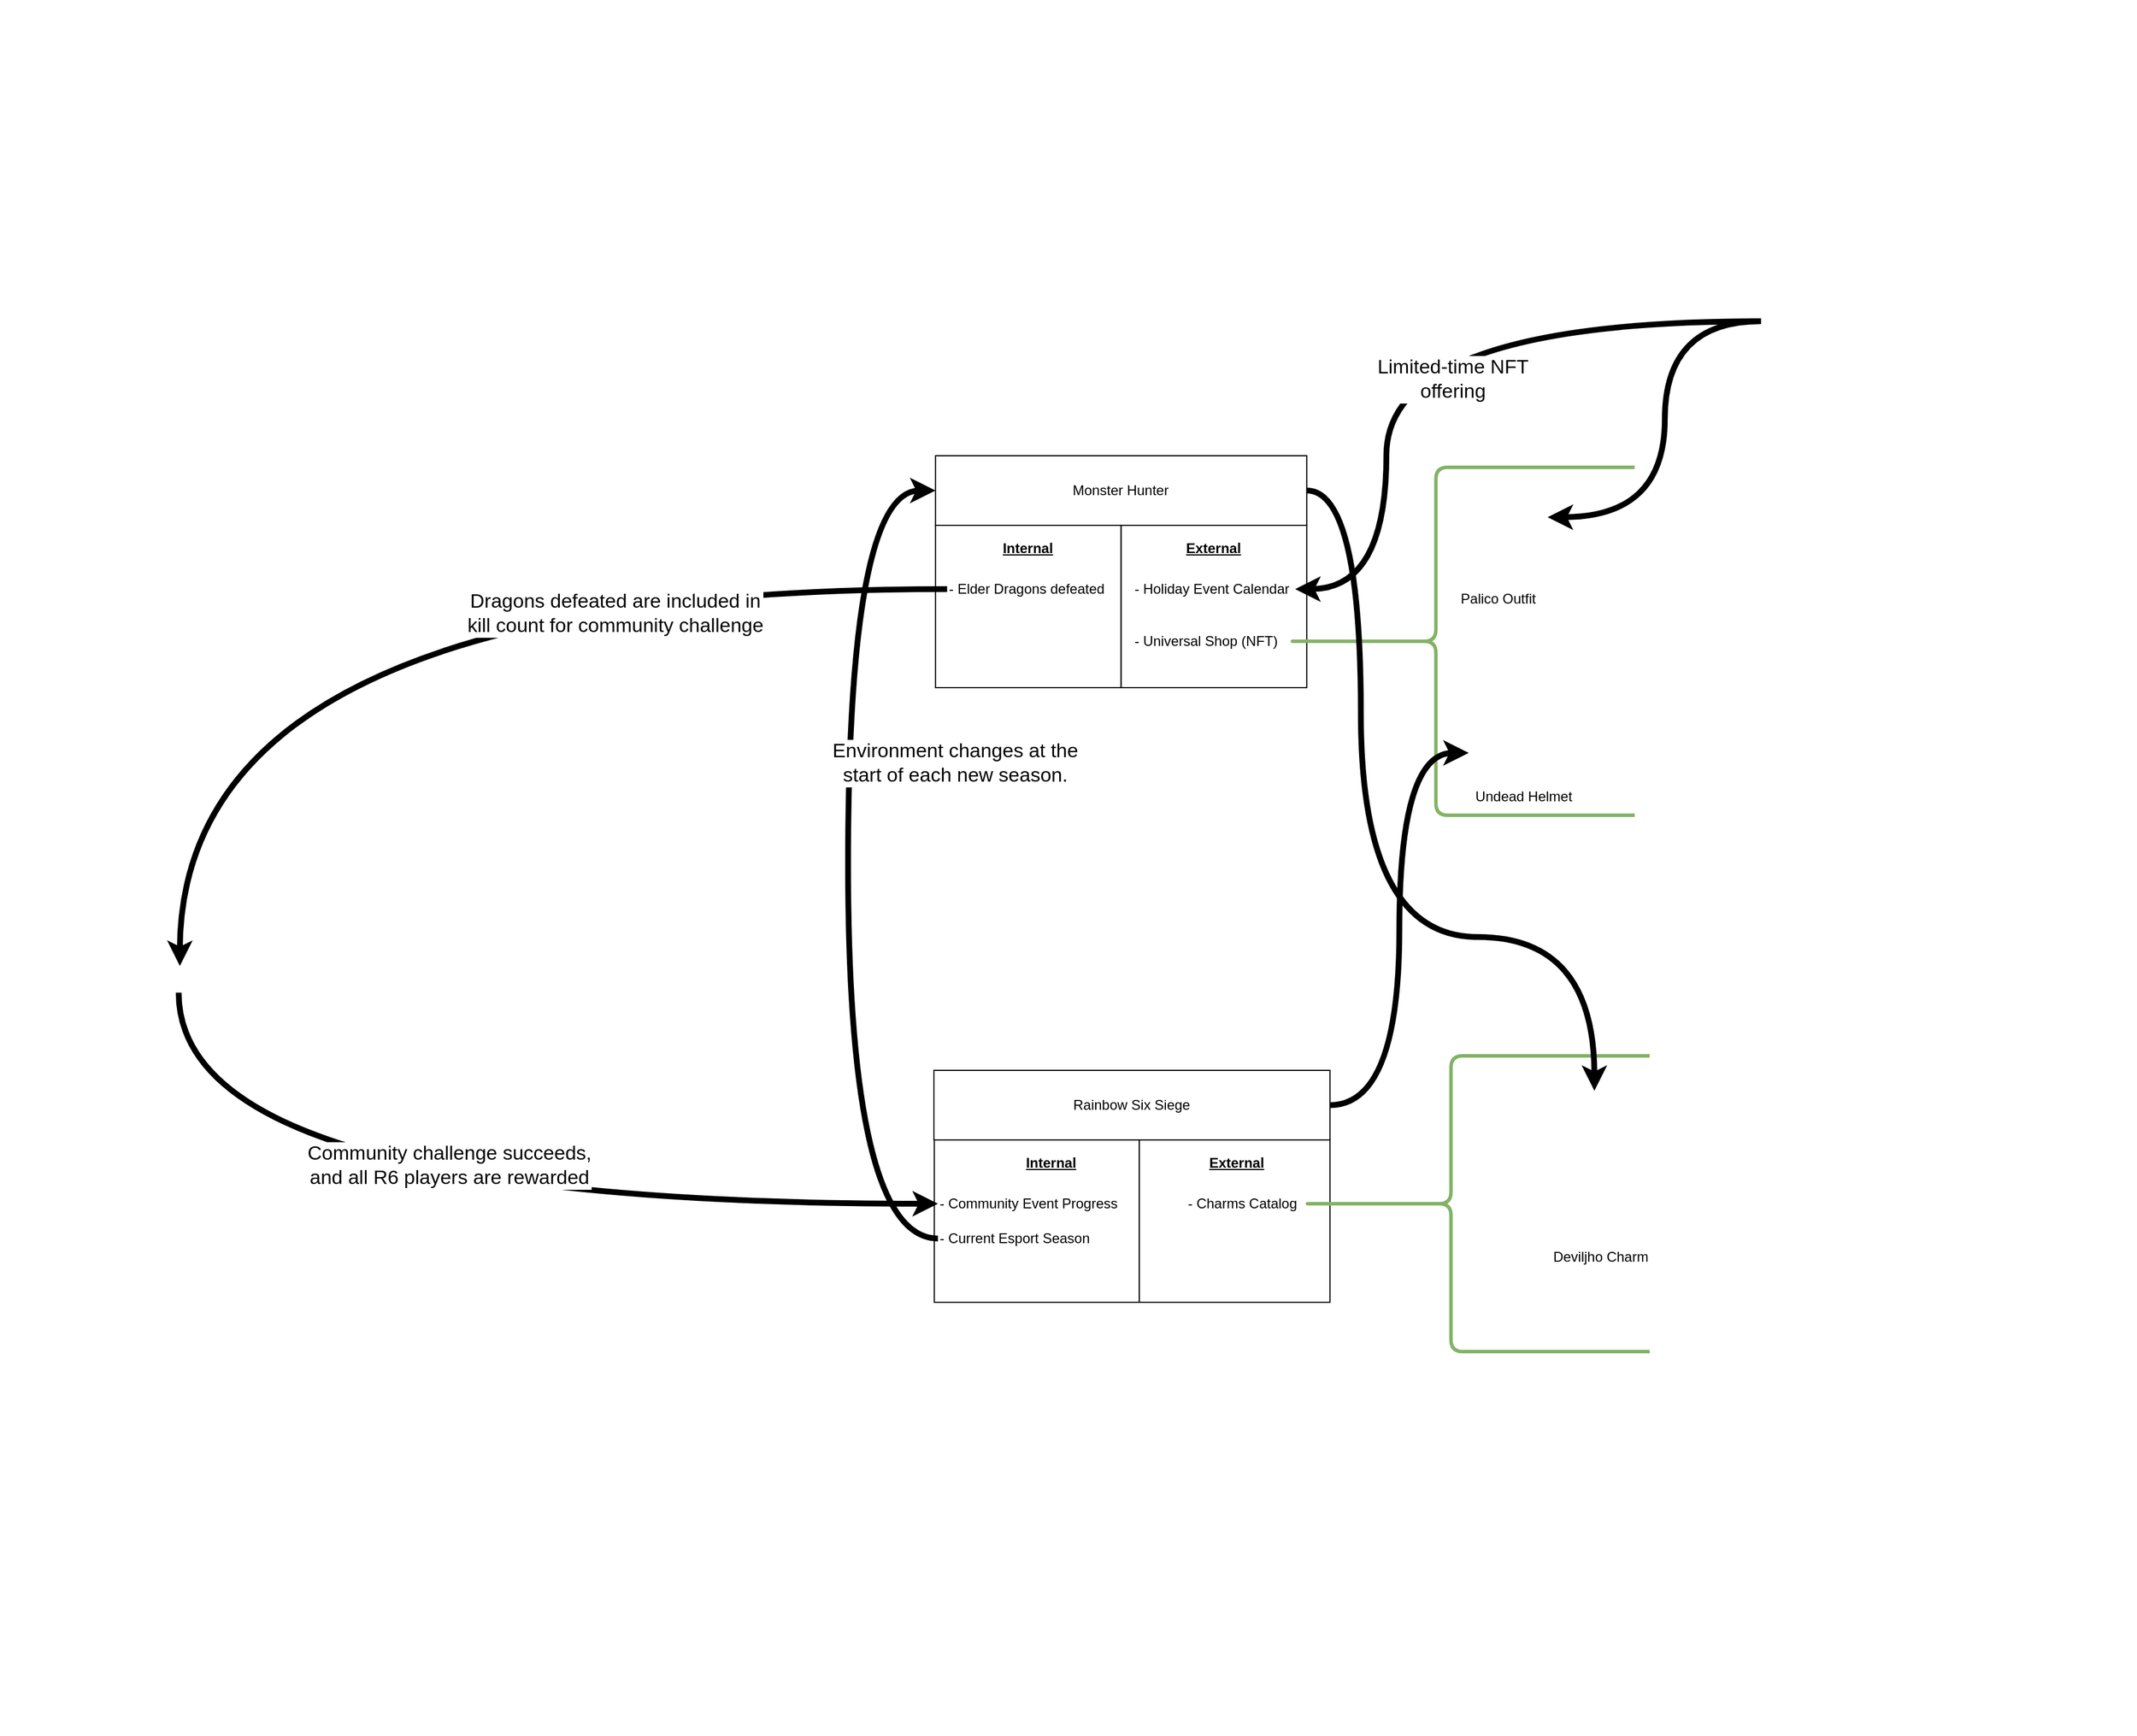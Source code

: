 <mxfile version="15.5.9" type="github" pages="2">
  <diagram id="42Ei3U5lBQQJYCCdeaAZ" name="Concrete Example">
    <mxGraphModel dx="2060" dy="702" grid="0" gridSize="10" guides="1" tooltips="1" connect="1" arrows="1" fold="1" page="0" pageScale="1" pageWidth="850" pageHeight="1100" math="0" shadow="0">
      <root>
        <mxCell id="0" />
        <mxCell id="1" parent="0" />
        <mxCell id="eoG6C2mPOc9z2Y3OGJGd-28" value="" style="shape=image;verticalLabelPosition=bottom;labelBackgroundColor=#ffffff;verticalAlign=top;aspect=fixed;imageAspect=0;image=https://www.ginx.tv/uploads/Banner_images/Fortnite_Chapter_2_Season_2_Skins/Rainbow_Six_Siege_Year_5_pass_around_the_world_premium_track.png;" parent="1" vertex="1">
          <mxGeometry x="-602" y="641" width="694.85" height="306" as="geometry" />
        </mxCell>
        <mxCell id="eoG6C2mPOc9z2Y3OGJGd-26" value="" style="shape=image;verticalLabelPosition=bottom;labelBackgroundColor=#ffffff;verticalAlign=top;aspect=fixed;imageAspect=0;image=https://fiverr-res.cloudinary.com/images/t_main1,q_auto,f_auto,q_auto,f_auto/gigs/157371603/original/f3666c2b3f8b3cfeba2bae4cbb95df37c1511df2/help-any-r6-siege-smurf-throw-to-a-lower-rank-on-pc.jpeg;" parent="1" vertex="1">
          <mxGeometry x="205.42" y="730" width="342.52" height="193" as="geometry" />
        </mxCell>
        <mxCell id="eoG6C2mPOc9z2Y3OGJGd-18" value="" style="rounded=0;whiteSpace=wrap;html=1;verticalAlign=top;spacingTop=18;spacingLeft=0;align=left;" parent="1" vertex="1">
          <mxGeometry x="380" y="990" width="164.36" height="140" as="geometry" />
        </mxCell>
        <mxCell id="QmTwxcSAXKt4TzASz7lI-1" value="Monster Hunter" style="rounded=0;whiteSpace=wrap;html=1;" parent="1" vertex="1">
          <mxGeometry x="204.36" y="400" width="320" height="60" as="geometry" />
        </mxCell>
        <mxCell id="eoG6C2mPOc9z2Y3OGJGd-1" value="" style="rounded=0;whiteSpace=wrap;html=1;verticalAlign=top;spacingTop=18;spacingLeft=0;align=left;" parent="1" vertex="1">
          <mxGeometry x="204.36" y="460" width="160" height="140" as="geometry" />
        </mxCell>
        <mxCell id="eoG6C2mPOc9z2Y3OGJGd-3" value="&lt;b&gt;&lt;u&gt;Internal&lt;/u&gt;&lt;/b&gt;" style="text;html=1;strokeColor=none;fillColor=none;align=center;verticalAlign=middle;whiteSpace=wrap;rounded=0;" parent="1" vertex="1">
          <mxGeometry x="264.36" y="470" width="40" height="20" as="geometry" />
        </mxCell>
        <mxCell id="eoG6C2mPOc9z2Y3OGJGd-5" value="" style="shape=image;verticalLabelPosition=bottom;labelBackgroundColor=#ffffff;verticalAlign=top;aspect=fixed;imageAspect=0;image=https://pbs.twimg.com/media/EcQMW22XYAYqeDo.jpg;" parent="1" vertex="1">
          <mxGeometry x="555" y="7" width="230" height="230" as="geometry" />
        </mxCell>
        <mxCell id="eoG6C2mPOc9z2Y3OGJGd-6" value="" style="shape=image;verticalLabelPosition=bottom;labelBackgroundColor=#ffffff;verticalAlign=top;aspect=fixed;imageAspect=0;image=https://www.monsterhunter.com/wp-content/uploads/2021/02/SP_MHWI.jpg;" parent="1" vertex="1">
          <mxGeometry x="203.3" y="100" width="322.12" height="280" as="geometry" />
        </mxCell>
        <mxCell id="eoG6C2mPOc9z2Y3OGJGd-40" style="edgeStyle=orthogonalEdgeStyle;curved=1;rounded=0;orthogonalLoop=1;jettySize=auto;html=1;strokeWidth=5;" parent="1" source="eoG6C2mPOc9z2Y3OGJGd-7" edge="1">
          <mxGeometry relative="1" as="geometry">
            <mxPoint x="-447" y="840" as="targetPoint" />
          </mxGeometry>
        </mxCell>
        <mxCell id="eoG6C2mPOc9z2Y3OGJGd-56" value="&lt;font style=&quot;font-size: 17px&quot;&gt;Dragons defeated are included in &lt;br&gt;kill count for community challenge&lt;/font&gt;" style="edgeLabel;html=1;align=center;verticalAlign=middle;resizable=0;points=[];" parent="eoG6C2mPOc9z2Y3OGJGd-40" vertex="1" connectable="0">
          <mxGeometry x="-0.419" y="21" relative="1" as="geometry">
            <mxPoint as="offset" />
          </mxGeometry>
        </mxCell>
        <mxCell id="eoG6C2mPOc9z2Y3OGJGd-7" value="- Elder Dragons defeated" style="text;html=1;strokeColor=none;fillColor=none;align=left;verticalAlign=middle;whiteSpace=wrap;rounded=0;" parent="1" vertex="1">
          <mxGeometry x="214.36" y="505" width="140" height="20" as="geometry" />
        </mxCell>
        <mxCell id="eoG6C2mPOc9z2Y3OGJGd-9" value="" style="rounded=0;whiteSpace=wrap;html=1;verticalAlign=top;spacingTop=18;spacingLeft=0;align=left;" parent="1" vertex="1">
          <mxGeometry x="364.36" y="460" width="160" height="140" as="geometry" />
        </mxCell>
        <mxCell id="eoG6C2mPOc9z2Y3OGJGd-10" value="&lt;b&gt;&lt;u&gt;External&lt;/u&gt;&lt;/b&gt;" style="text;html=1;strokeColor=none;fillColor=none;align=center;verticalAlign=middle;whiteSpace=wrap;rounded=0;" parent="1" vertex="1">
          <mxGeometry x="424.36" y="470" width="40" height="20" as="geometry" />
        </mxCell>
        <mxCell id="eoG6C2mPOc9z2Y3OGJGd-11" value="- Holiday Event Calendar" style="text;html=1;strokeColor=none;fillColor=none;align=left;verticalAlign=middle;whiteSpace=wrap;rounded=0;" parent="1" vertex="1">
          <mxGeometry x="374.36" y="505" width="140" height="20" as="geometry" />
        </mxCell>
        <mxCell id="eoG6C2mPOc9z2Y3OGJGd-12" value="- Universal Shop (NFT)" style="text;html=1;strokeColor=none;fillColor=none;align=left;verticalAlign=middle;whiteSpace=wrap;rounded=0;" parent="1" vertex="1">
          <mxGeometry x="374.36" y="550" width="140" height="20" as="geometry" />
        </mxCell>
        <mxCell id="eoG6C2mPOc9z2Y3OGJGd-13" value="Rainbow Six Siege" style="rounded=0;whiteSpace=wrap;html=1;" parent="1" vertex="1">
          <mxGeometry x="203" y="930" width="341.36" height="60" as="geometry" />
        </mxCell>
        <mxCell id="eoG6C2mPOc9z2Y3OGJGd-14" value="" style="rounded=0;whiteSpace=wrap;html=1;verticalAlign=top;spacingTop=18;spacingLeft=0;align=left;" parent="1" vertex="1">
          <mxGeometry x="203.3" y="990" width="176.7" height="140" as="geometry" />
        </mxCell>
        <mxCell id="eoG6C2mPOc9z2Y3OGJGd-15" value="&lt;b&gt;&lt;u&gt;Internal&lt;/u&gt;&lt;/b&gt;" style="text;html=1;strokeColor=none;fillColor=none;align=center;verticalAlign=middle;whiteSpace=wrap;rounded=0;" parent="1" vertex="1">
          <mxGeometry x="284.36" y="1000" width="40" height="20" as="geometry" />
        </mxCell>
        <mxCell id="eoG6C2mPOc9z2Y3OGJGd-16" value="- Community Event Progress" style="text;html=1;strokeColor=none;fillColor=none;align=left;verticalAlign=middle;whiteSpace=wrap;rounded=0;" parent="1" vertex="1">
          <mxGeometry x="206.48" y="1035" width="158.94" height="20" as="geometry" />
        </mxCell>
        <mxCell id="eoG6C2mPOc9z2Y3OGJGd-17" value="- Charms Catalog" style="text;html=1;strokeColor=none;fillColor=none;align=left;verticalAlign=middle;whiteSpace=wrap;rounded=0;" parent="1" vertex="1">
          <mxGeometry x="420" y="1035" width="100" height="20" as="geometry" />
        </mxCell>
        <mxCell id="eoG6C2mPOc9z2Y3OGJGd-19" value="&lt;b&gt;&lt;u&gt;External&lt;/u&gt;&lt;/b&gt;" style="text;html=1;strokeColor=none;fillColor=none;align=center;verticalAlign=middle;whiteSpace=wrap;rounded=0;" parent="1" vertex="1">
          <mxGeometry x="444.36" y="1000" width="40" height="20" as="geometry" />
        </mxCell>
        <mxCell id="eoG6C2mPOc9z2Y3OGJGd-23" value="- Current Esport Season" style="text;html=1;strokeColor=none;fillColor=none;align=left;verticalAlign=middle;whiteSpace=wrap;rounded=0;" parent="1" vertex="1">
          <mxGeometry x="206.48" y="1065" width="140" height="20" as="geometry" />
        </mxCell>
        <mxCell id="eoG6C2mPOc9z2Y3OGJGd-25" value="" style="shape=image;verticalLabelPosition=bottom;labelBackgroundColor=#ffffff;verticalAlign=top;aspect=fixed;imageAspect=0;image=https://i.redd.it/p29rpshm9a351.png;" parent="1" vertex="1">
          <mxGeometry x="599" y="1203" width="520" height="293" as="geometry" />
        </mxCell>
        <mxCell id="eoG6C2mPOc9z2Y3OGJGd-30" value="" style="shape=curlyBracket;whiteSpace=wrap;html=1;rounded=1;align=left;verticalAlign=top;strokeWidth=3;size=0.429;fillColor=#d5e8d4;strokeColor=#82b366;" parent="1" vertex="1">
          <mxGeometry x="507" y="410" width="300" height="300" as="geometry" />
        </mxCell>
        <mxCell id="eoG6C2mPOc9z2Y3OGJGd-31" value="Undead Helmet" style="shape=image;verticalLabelPosition=bottom;labelBackgroundColor=#ffffff;verticalAlign=top;aspect=fixed;imageAspect=0;image=https://dcesfovs97zj5.cloudfront.net/img/HDG/OP0032_Lesion/thumbs/HDG_OP0032_Lesion_RISEN_R6Loot.jpg;" parent="1" vertex="1">
          <mxGeometry x="664" y="585" width="95" height="95" as="geometry" />
        </mxCell>
        <mxCell id="eoG6C2mPOc9z2Y3OGJGd-32" style="edgeStyle=orthogonalEdgeStyle;curved=1;rounded=0;orthogonalLoop=1;jettySize=auto;html=1;strokeWidth=5;entryX=0;entryY=0.75;entryDx=0;entryDy=0;" parent="1" source="eoG6C2mPOc9z2Y3OGJGd-13" target="eoG6C2mPOc9z2Y3OGJGd-31" edge="1">
          <mxGeometry relative="1" as="geometry" />
        </mxCell>
        <mxCell id="eoG6C2mPOc9z2Y3OGJGd-33" value="Palico Outfit" style="shape=image;verticalLabelPosition=bottom;labelBackgroundColor=#ffffff;verticalAlign=top;aspect=fixed;imageAspect=0;image=https://227263-694567-raikfcquaxqncofqfm.stackpathdns.com/wp-content/uploads/2020/12/Among-Us-Red-Crewmate.png;" parent="1" vertex="1">
          <mxGeometry x="655" y="423" width="69" height="86.25" as="geometry" />
        </mxCell>
        <mxCell id="eoG6C2mPOc9z2Y3OGJGd-35" style="edgeStyle=orthogonalEdgeStyle;curved=1;rounded=0;orthogonalLoop=1;jettySize=auto;html=1;strokeWidth=5;" parent="1" source="eoG6C2mPOc9z2Y3OGJGd-34" edge="1">
          <mxGeometry relative="1" as="geometry">
            <mxPoint x="732" y="453" as="targetPoint" />
            <Array as="points">
              <mxPoint x="833" y="284" />
              <mxPoint x="833" y="453" />
            </Array>
          </mxGeometry>
        </mxCell>
        <mxCell id="eoG6C2mPOc9z2Y3OGJGd-54" style="edgeStyle=orthogonalEdgeStyle;curved=1;rounded=0;orthogonalLoop=1;jettySize=auto;html=1;entryX=1;entryY=0.5;entryDx=0;entryDy=0;strokeWidth=5;" parent="1" source="eoG6C2mPOc9z2Y3OGJGd-34" target="eoG6C2mPOc9z2Y3OGJGd-11" edge="1">
          <mxGeometry relative="1" as="geometry">
            <Array as="points">
              <mxPoint x="593" y="284" />
              <mxPoint x="593" y="515" />
            </Array>
          </mxGeometry>
        </mxCell>
        <mxCell id="eoG6C2mPOc9z2Y3OGJGd-55" value="Limited-time NFT &lt;br style=&quot;font-size: 17px&quot;&gt;offering" style="edgeLabel;html=1;align=center;verticalAlign=middle;resizable=0;points=[];fontSize=17;" parent="eoG6C2mPOc9z2Y3OGJGd-54" vertex="1" connectable="0">
          <mxGeometry x="-0.188" y="45" relative="1" as="geometry">
            <mxPoint x="-9" y="5" as="offset" />
          </mxGeometry>
        </mxCell>
        <mxCell id="eoG6C2mPOc9z2Y3OGJGd-34" value="" style="shape=image;verticalLabelPosition=bottom;labelBackgroundColor=#ffffff;verticalAlign=top;aspect=fixed;imageAspect=0;image=https://www.nintendo.com//content/dam/noa/en_US/games/switch/a/among-us-switch/among-us-switch-hero.jpg;" parent="1" vertex="1">
          <mxGeometry x="916" y="193" width="323" height="182" as="geometry" />
        </mxCell>
        <mxCell id="eoG6C2mPOc9z2Y3OGJGd-38" value="" style="shape=curlyBracket;whiteSpace=wrap;html=1;rounded=1;align=left;verticalAlign=top;strokeWidth=3;size=0.429;fillColor=#d5e8d4;strokeColor=#82b366;" parent="1" vertex="1">
          <mxGeometry x="520" y="917.5" width="300" height="255" as="geometry" />
        </mxCell>
        <mxCell id="eoG6C2mPOc9z2Y3OGJGd-36" value="Deviljho Charm" style="shape=image;verticalLabelPosition=bottom;labelBackgroundColor=#ffffff;verticalAlign=top;aspect=fixed;imageAspect=0;image=https://m.media-amazon.com/images/I/61pyzQ1yK-L._AC_SL1000_.jpg;" parent="1" vertex="1">
          <mxGeometry x="679" y="947" width="197.67" height="130" as="geometry" />
        </mxCell>
        <mxCell id="eoG6C2mPOc9z2Y3OGJGd-42" style="edgeStyle=orthogonalEdgeStyle;curved=1;rounded=0;orthogonalLoop=1;jettySize=auto;html=1;strokeWidth=5;entryX=0;entryY=0.5;entryDx=0;entryDy=0;" parent="1" target="eoG6C2mPOc9z2Y3OGJGd-16" edge="1">
          <mxGeometry relative="1" as="geometry">
            <mxPoint x="194.48" y="1053" as="targetPoint" />
            <mxPoint x="-448" y="863" as="sourcePoint" />
            <Array as="points">
              <mxPoint x="-448" y="1045" />
            </Array>
          </mxGeometry>
        </mxCell>
        <mxCell id="eoG6C2mPOc9z2Y3OGJGd-57" value="&lt;font style=&quot;font-size: 17px&quot;&gt;Community challenge succeeds, &lt;br&gt;and all R6 players are rewarded&lt;/font&gt;" style="edgeLabel;html=1;align=center;verticalAlign=middle;resizable=0;points=[];" parent="eoG6C2mPOc9z2Y3OGJGd-42" vertex="1" connectable="0">
          <mxGeometry x="-0.008" y="33" relative="1" as="geometry">
            <mxPoint as="offset" />
          </mxGeometry>
        </mxCell>
        <mxCell id="eoG6C2mPOc9z2Y3OGJGd-48" value="" style="shape=image;verticalLabelPosition=bottom;labelBackgroundColor=#ffffff;verticalAlign=top;aspect=fixed;imageAspect=0;image=https://www.windowscentral.com/sites/wpcentral.com/files/styles/large/public/field/image/2019/07/monster-hunter-world-iceborne-july-201911.jpg?itok=b5KF6wGK;" parent="1" vertex="1">
          <mxGeometry x="-349.001" y="71.999" width="520" height="293" as="geometry" />
        </mxCell>
        <mxCell id="eoG6C2mPOc9z2Y3OGJGd-50" value="" style="shape=image;verticalLabelPosition=bottom;labelBackgroundColor=#ffffff;verticalAlign=top;aspect=fixed;imageAspect=0;image=https://steamuserimages-a.akamaihd.net/ugc/777354267361289655/0A0BFCA03DE470DC4184B5139A0FD4F916946625/?imw=5000&amp;imh=5000&amp;ima=fit&amp;impolicy=Letterbox&amp;imcolor=%23000000&amp;letterbox=false;" parent="1" vertex="1">
          <mxGeometry x="-100" y="1150.6" width="625.42" height="352.4" as="geometry" />
        </mxCell>
        <mxCell id="eoG6C2mPOc9z2Y3OGJGd-39" style="edgeStyle=orthogonalEdgeStyle;curved=1;rounded=0;orthogonalLoop=1;jettySize=auto;html=1;strokeWidth=5;entryX=0.472;entryY=0.005;entryDx=0;entryDy=0;entryPerimeter=0;" parent="1" source="QmTwxcSAXKt4TzASz7lI-1" target="eoG6C2mPOc9z2Y3OGJGd-36" edge="1">
          <mxGeometry relative="1" as="geometry">
            <Array as="points">
              <mxPoint x="571" y="430" />
              <mxPoint x="571" y="815" />
              <mxPoint x="773" y="815" />
            </Array>
          </mxGeometry>
        </mxCell>
        <mxCell id="_Ou25v0zM6MvZYfAcRsS-2" style="edgeStyle=orthogonalEdgeStyle;curved=1;rounded=0;orthogonalLoop=1;jettySize=auto;html=1;strokeWidth=5;entryX=0;entryY=0.5;entryDx=0;entryDy=0;exitX=0;exitY=0.5;exitDx=0;exitDy=0;" parent="1" source="eoG6C2mPOc9z2Y3OGJGd-23" target="QmTwxcSAXKt4TzASz7lI-1" edge="1">
          <mxGeometry relative="1" as="geometry">
            <mxPoint x="216.48" y="1055" as="targetPoint" />
            <mxPoint x="-438" y="873" as="sourcePoint" />
            <Array as="points">
              <mxPoint x="129" y="1075" />
              <mxPoint x="129" y="430" />
            </Array>
          </mxGeometry>
        </mxCell>
        <mxCell id="_Ou25v0zM6MvZYfAcRsS-3" value="&lt;span style=&quot;font-size: 17px&quot;&gt;Environment changes at the &lt;br&gt;start of each new season.&lt;/span&gt;" style="edgeLabel;html=1;align=center;verticalAlign=middle;resizable=0;points=[];" parent="_Ou25v0zM6MvZYfAcRsS-2" vertex="1" connectable="0">
          <mxGeometry x="-0.008" y="33" relative="1" as="geometry">
            <mxPoint x="125" y="-92" as="offset" />
          </mxGeometry>
        </mxCell>
      </root>
    </mxGraphModel>
  </diagram>
  <diagram id="DrIZWTWk3-Yn7Wko1fp0" name="Architecture">
    <mxGraphModel dx="720" dy="1501" grid="1" gridSize="10" guides="1" tooltips="1" connect="1" arrows="1" fold="1" page="1" pageScale="1" pageWidth="850" pageHeight="1100" math="0" shadow="0">
      <root>
        <mxCell id="dS6MFNq4ixRaRnfDtZMK-0" />
        <mxCell id="dS6MFNq4ixRaRnfDtZMK-1" parent="dS6MFNq4ixRaRnfDtZMK-0" />
        <mxCell id="wxh02VK5BDefppaO8yrs-1" value="Substrate&lt;br&gt;Node" style="shape=cylinder3;whiteSpace=wrap;html=1;boundedLbl=1;backgroundOutline=1;size=15;verticalAlign=bottom;" vertex="1" parent="dS6MFNq4ixRaRnfDtZMK-1">
          <mxGeometry x="91.5" y="890" width="190" height="300" as="geometry" />
        </mxCell>
        <mxCell id="wxh02VK5BDefppaO8yrs-0" value="Metasave Pallet" style="rounded=1;whiteSpace=wrap;html=1;verticalAlign=top;align=left;arcSize=10;spacingLeft=5;" vertex="1" parent="dS6MFNq4ixRaRnfDtZMK-1">
          <mxGeometry x="128.5" y="940" width="188.5" height="190" as="geometry" />
        </mxCell>
        <mxCell id="8tkicAeDnLen2Yguz4ql-176" style="edgeStyle=orthogonalEdgeStyle;rounded=0;orthogonalLoop=1;jettySize=auto;html=1;entryX=0.75;entryY=0;entryDx=0;entryDy=0;exitX=0.316;exitY=0.064;exitDx=0;exitDy=0;exitPerimeter=0;" edge="1" parent="dS6MFNq4ixRaRnfDtZMK-1" source="wxh02VK5BDefppaO8yrs-4" target="8tkicAeDnLen2Yguz4ql-87">
          <mxGeometry relative="1" as="geometry">
            <Array as="points">
              <mxPoint x="495" y="930" />
              <mxPoint x="251" y="930" />
            </Array>
          </mxGeometry>
        </mxCell>
        <mxCell id="8tkicAeDnLen2Yguz4ql-177" value="&lt;b&gt;(2) &lt;/b&gt;Register World1 as ID=1.&lt;br&gt;AccountA becomes initial authority." style="edgeLabel;html=1;align=center;verticalAlign=middle;resizable=0;points=[];" vertex="1" connectable="0" parent="8tkicAeDnLen2Yguz4ql-176">
          <mxGeometry x="-0.555" y="1" relative="1" as="geometry">
            <mxPoint x="-68" y="-21" as="offset" />
          </mxGeometry>
        </mxCell>
        <mxCell id="wxh02VK5BDefppaO8yrs-2" value="World1" style="rounded=1;whiteSpace=wrap;html=1;verticalAlign=middle;fillColor=#d5e8d4;strokeColor=#82b366;" vertex="1" parent="dS6MFNq4ixRaRnfDtZMK-1">
          <mxGeometry x="548" y="880" width="80" height="30" as="geometry" />
        </mxCell>
        <mxCell id="wxh02VK5BDefppaO8yrs-3" value="World2" style="rounded=1;whiteSpace=wrap;html=1;verticalAlign=middle;fillColor=#d5e8d4;strokeColor=#82b366;" vertex="1" parent="dS6MFNq4ixRaRnfDtZMK-1">
          <mxGeometry x="466.5" y="1150" width="80" height="30" as="geometry" />
        </mxCell>
        <mxCell id="8tkicAeDnLen2Yguz4ql-173" style="edgeStyle=orthogonalEdgeStyle;rounded=0;orthogonalLoop=1;jettySize=auto;html=1;entryX=0;entryY=0.5;entryDx=0;entryDy=0;" edge="1" parent="dS6MFNq4ixRaRnfDtZMK-1" source="wxh02VK5BDefppaO8yrs-4" target="wxh02VK5BDefppaO8yrs-2">
          <mxGeometry relative="1" as="geometry" />
        </mxCell>
        <mxCell id="8tkicAeDnLen2Yguz4ql-174" value="&lt;b&gt;(1)&lt;/b&gt; Develop world" style="edgeLabel;html=1;align=center;verticalAlign=middle;resizable=0;points=[];" vertex="1" connectable="0" parent="8tkicAeDnLen2Yguz4ql-173">
          <mxGeometry x="-0.032" y="2" relative="1" as="geometry">
            <mxPoint x="48" y="4" as="offset" />
          </mxGeometry>
        </mxCell>
        <mxCell id="8tkicAeDnLen2Yguz4ql-179" style="edgeStyle=orthogonalEdgeStyle;rounded=0;orthogonalLoop=1;jettySize=auto;html=1;entryX=1;entryY=0.5;entryDx=0;entryDy=0;" edge="1" parent="dS6MFNq4ixRaRnfDtZMK-1" source="wxh02VK5BDefppaO8yrs-4" target="8tkicAeDnLen2Yguz4ql-87">
          <mxGeometry relative="1" as="geometry" />
        </mxCell>
        <mxCell id="8tkicAeDnLen2Yguz4ql-180" value="&lt;b&gt;(3)&lt;/b&gt;&amp;nbsp;AccountA registers &lt;br&gt;AccountB as authority." style="edgeLabel;html=1;align=center;verticalAlign=middle;resizable=0;points=[];" vertex="1" connectable="0" parent="8tkicAeDnLen2Yguz4ql-179">
          <mxGeometry x="-0.334" y="-2" relative="1" as="geometry">
            <mxPoint x="-13" y="-18" as="offset" />
          </mxGeometry>
        </mxCell>
        <mxCell id="wxh02VK5BDefppaO8yrs-4" value="AccountA" style="rounded=0;whiteSpace=wrap;html=1;verticalAlign=middle;fillColor=#e1d5e7;strokeColor=#9673a6;" vertex="1" parent="dS6MFNq4ixRaRnfDtZMK-1">
          <mxGeometry x="466.5" y="989" width="90" height="40" as="geometry" />
        </mxCell>
        <mxCell id="8tkicAeDnLen2Yguz4ql-181" style="edgeStyle=orthogonalEdgeStyle;rounded=0;orthogonalLoop=1;jettySize=auto;html=1;entryX=1;entryY=0.25;entryDx=0;entryDy=0;" edge="1" parent="dS6MFNq4ixRaRnfDtZMK-1" source="wxh02VK5BDefppaO8yrs-5" target="8tkicAeDnLen2Yguz4ql-88">
          <mxGeometry relative="1" as="geometry" />
        </mxCell>
        <mxCell id="8tkicAeDnLen2Yguz4ql-183" value="&lt;b style=&quot;background-color: rgb(248 , 249 , 250) ; font-family: &amp;#34;helvetica&amp;#34;&quot;&gt;(4)&lt;/b&gt;&lt;span style=&quot;font-family: &amp;#34;helvetica&amp;#34;&quot;&gt;&amp;nbsp;Set World1 calendar year&lt;/span&gt;" style="edgeLabel;html=1;align=center;verticalAlign=middle;resizable=0;points=[];" vertex="1" connectable="0" parent="8tkicAeDnLen2Yguz4ql-181">
          <mxGeometry x="0.081" y="-2" relative="1" as="geometry">
            <mxPoint x="25" y="-13" as="offset" />
          </mxGeometry>
        </mxCell>
        <mxCell id="wxh02VK5BDefppaO8yrs-5" value="AccountB" style="rounded=0;whiteSpace=wrap;html=1;verticalAlign=middle;fillColor=#e1d5e7;strokeColor=#9673a6;" vertex="1" parent="dS6MFNq4ixRaRnfDtZMK-1">
          <mxGeometry x="466.5" y="1044" width="90" height="40" as="geometry" />
        </mxCell>
        <mxCell id="8tkicAeDnLen2Yguz4ql-185" style="edgeStyle=orthogonalEdgeStyle;rounded=0;orthogonalLoop=1;jettySize=auto;html=1;entryX=1;entryY=0.5;entryDx=0;entryDy=0;exitX=1.002;exitY=0.445;exitDx=0;exitDy=0;exitPerimeter=0;" edge="1" parent="dS6MFNq4ixRaRnfDtZMK-1" source="wxh02VK5BDefppaO8yrs-6" target="wxh02VK5BDefppaO8yrs-3">
          <mxGeometry relative="1" as="geometry" />
        </mxCell>
        <mxCell id="8tkicAeDnLen2Yguz4ql-186" value="&lt;b&gt;(5)&lt;/b&gt;&amp;nbsp;Develop world" style="edgeLabel;html=1;align=center;verticalAlign=middle;resizable=0;points=[];" vertex="1" connectable="0" parent="8tkicAeDnLen2Yguz4ql-185">
          <mxGeometry x="-0.57" relative="1" as="geometry">
            <mxPoint x="48" y="-34" as="offset" />
          </mxGeometry>
        </mxCell>
        <mxCell id="8tkicAeDnLen2Yguz4ql-187" style="edgeStyle=orthogonalEdgeStyle;rounded=0;orthogonalLoop=1;jettySize=auto;html=1;exitX=0;exitY=0.5;exitDx=0;exitDy=0;entryX=0;entryY=0.5;entryDx=0;entryDy=0;" edge="1" parent="dS6MFNq4ixRaRnfDtZMK-1" source="wxh02VK5BDefppaO8yrs-6" target="8tkicAeDnLen2Yguz4ql-87">
          <mxGeometry relative="1" as="geometry">
            <Array as="points">
              <mxPoint x="50" y="1230" />
              <mxPoint x="50" y="1009" />
            </Array>
          </mxGeometry>
        </mxCell>
        <mxCell id="8tkicAeDnLen2Yguz4ql-188" value="&lt;b&gt;(6)&lt;/b&gt;&amp;nbsp;Register World2 as ID=2.&lt;br&gt;AccountC becomes initial authority." style="edgeLabel;html=1;align=center;verticalAlign=middle;resizable=0;points=[];" vertex="1" connectable="0" parent="8tkicAeDnLen2Yguz4ql-187">
          <mxGeometry x="-0.751" y="1" relative="1" as="geometry">
            <mxPoint x="1" y="-21" as="offset" />
          </mxGeometry>
        </mxCell>
        <mxCell id="wxh02VK5BDefppaO8yrs-6" value="AccountC" style="rounded=0;whiteSpace=wrap;html=1;verticalAlign=middle;fillColor=#e1d5e7;strokeColor=#9673a6;" vertex="1" parent="dS6MFNq4ixRaRnfDtZMK-1">
          <mxGeometry x="461.5" y="1210" width="90" height="40" as="geometry" />
        </mxCell>
        <mxCell id="wxh02VK5BDefppaO8yrs-12" style="edgeStyle=orthogonalEdgeStyle;rounded=0;orthogonalLoop=1;jettySize=auto;html=1;entryX=0;entryY=0.5;entryDx=0;entryDy=0;exitX=0.25;exitY=1;exitDx=0;exitDy=0;" edge="1" parent="dS6MFNq4ixRaRnfDtZMK-1" source="wxh02VK5BDefppaO8yrs-8" target="wxh02VK5BDefppaO8yrs-9">
          <mxGeometry relative="1" as="geometry">
            <Array as="points">
              <mxPoint x="38.5" y="-179" />
            </Array>
          </mxGeometry>
        </mxCell>
        <mxCell id="8tkicAeDnLen2Yguz4ql-7" style="edgeStyle=orthogonalEdgeStyle;rounded=0;orthogonalLoop=1;jettySize=auto;html=1;exitX=0.25;exitY=1;exitDx=0;exitDy=0;entryX=0;entryY=0.5;entryDx=0;entryDy=0;" edge="1" parent="dS6MFNq4ixRaRnfDtZMK-1" source="wxh02VK5BDefppaO8yrs-8" target="8tkicAeDnLen2Yguz4ql-5">
          <mxGeometry relative="1" as="geometry" />
        </mxCell>
        <mxCell id="8tkicAeDnLen2Yguz4ql-48" style="edgeStyle=orthogonalEdgeStyle;rounded=0;orthogonalLoop=1;jettySize=auto;html=1;exitX=0.25;exitY=1;exitDx=0;exitDy=0;entryX=0;entryY=0.5;entryDx=0;entryDy=0;" edge="1" parent="dS6MFNq4ixRaRnfDtZMK-1" source="wxh02VK5BDefppaO8yrs-8" target="8tkicAeDnLen2Yguz4ql-29">
          <mxGeometry relative="1" as="geometry" />
        </mxCell>
        <mxCell id="wxh02VK5BDefppaO8yrs-8" value="World Data Map" style="rounded=1;whiteSpace=wrap;html=1;align=center;verticalAlign=middle;" vertex="1" parent="dS6MFNq4ixRaRnfDtZMK-1">
          <mxGeometry x="8.5" y="-269" width="120" height="60" as="geometry" />
        </mxCell>
        <mxCell id="wxh02VK5BDefppaO8yrs-9" value="Game ID" style="rounded=1;whiteSpace=wrap;html=1;align=center;verticalAlign=middle;" vertex="1" parent="dS6MFNq4ixRaRnfDtZMK-1">
          <mxGeometry x="62.5" y="-199" width="90" height="40" as="geometry" />
        </mxCell>
        <mxCell id="wxh02VK5BDefppaO8yrs-13" style="edgeStyle=orthogonalEdgeStyle;rounded=0;orthogonalLoop=1;jettySize=auto;html=1;entryX=0;entryY=0.5;entryDx=0;entryDy=0;" edge="1" parent="dS6MFNq4ixRaRnfDtZMK-1" source="wxh02VK5BDefppaO8yrs-10" target="wxh02VK5BDefppaO8yrs-11">
          <mxGeometry relative="1" as="geometry" />
        </mxCell>
        <mxCell id="wxh02VK5BDefppaO8yrs-10" value="Route" style="rounded=1;whiteSpace=wrap;html=1;align=center;verticalAlign=middle;" vertex="1" parent="dS6MFNq4ixRaRnfDtZMK-1">
          <mxGeometry x="152.5" y="-199" width="100" height="40" as="geometry" />
        </mxCell>
        <mxCell id="wxh02VK5BDefppaO8yrs-11" value="&amp;nbsp;Data Record" style="rounded=1;whiteSpace=wrap;html=1;align=left;verticalAlign=top;fontStyle=1;fillColor=#f5f5f5;fontColor=#333333;strokeColor=#666666;" vertex="1" parent="dS6MFNq4ixRaRnfDtZMK-1">
          <mxGeometry x="287.5" y="-239" width="425" height="120" as="geometry" />
        </mxCell>
        <mxCell id="wxh02VK5BDefppaO8yrs-18" value="0" style="rounded=0;whiteSpace=wrap;html=1;align=center;verticalAlign=middle;" vertex="1" parent="dS6MFNq4ixRaRnfDtZMK-1">
          <mxGeometry x="298.5" y="-166" width="80" height="17" as="geometry" />
        </mxCell>
        <mxCell id="wxh02VK5BDefppaO8yrs-21" value="1" style="rounded=0;whiteSpace=wrap;html=1;align=center;verticalAlign=middle;" vertex="1" parent="dS6MFNq4ixRaRnfDtZMK-1">
          <mxGeometry x="378.5" y="-166" width="80" height="17" as="geometry" />
        </mxCell>
        <mxCell id="wxh02VK5BDefppaO8yrs-24" value="2" style="rounded=0;whiteSpace=wrap;html=1;align=center;verticalAlign=middle;" vertex="1" parent="dS6MFNq4ixRaRnfDtZMK-1">
          <mxGeometry x="458.5" y="-166" width="80" height="17" as="geometry" />
        </mxCell>
        <mxCell id="wxh02VK5BDefppaO8yrs-31" value="3" style="rounded=0;whiteSpace=wrap;html=1;align=center;verticalAlign=middle;" vertex="1" parent="dS6MFNq4ixRaRnfDtZMK-1">
          <mxGeometry x="538.5" y="-166" width="80" height="17" as="geometry" />
        </mxCell>
        <mxCell id="wxh02VK5BDefppaO8yrs-34" value="4" style="rounded=0;whiteSpace=wrap;html=1;align=center;verticalAlign=middle;" vertex="1" parent="dS6MFNq4ixRaRnfDtZMK-1">
          <mxGeometry x="618.5" y="-166" width="80" height="17" as="geometry" />
        </mxCell>
        <mxCell id="8tkicAeDnLen2Yguz4ql-1" value="" style="strokeWidth=2;html=1;shape=mxgraph.flowchart.annotation_2;align=left;labelPosition=right;pointerEvents=1;rotation=-90;" vertex="1" parent="dS6MFNq4ixRaRnfDtZMK-1">
          <mxGeometry x="566" y="-190" width="25" height="90" as="geometry" />
        </mxCell>
        <mxCell id="8tkicAeDnLen2Yguz4ql-3" value="Index of &lt;b&gt;DataEntry&lt;/b&gt;" style="text;html=1;strokeColor=none;fillColor=none;align=center;verticalAlign=middle;whiteSpace=wrap;rounded=0;" vertex="1" parent="dS6MFNq4ixRaRnfDtZMK-1">
          <mxGeometry x="520.5" y="-141" width="135" height="30" as="geometry" />
        </mxCell>
        <mxCell id="8tkicAeDnLen2Yguz4ql-5" value="Game ID" style="rounded=1;whiteSpace=wrap;html=1;align=center;verticalAlign=middle;" vertex="1" parent="dS6MFNq4ixRaRnfDtZMK-1">
          <mxGeometry x="64" y="-76" width="90" height="40" as="geometry" />
        </mxCell>
        <mxCell id="8tkicAeDnLen2Yguz4ql-28" style="edgeStyle=orthogonalEdgeStyle;rounded=0;orthogonalLoop=1;jettySize=auto;html=1;exitX=1;exitY=0.5;exitDx=0;exitDy=0;entryX=0;entryY=0.5;entryDx=0;entryDy=0;" edge="1" parent="dS6MFNq4ixRaRnfDtZMK-1" source="8tkicAeDnLen2Yguz4ql-6" target="8tkicAeDnLen2Yguz4ql-8">
          <mxGeometry relative="1" as="geometry" />
        </mxCell>
        <mxCell id="8tkicAeDnLen2Yguz4ql-6" value="Route" style="rounded=1;whiteSpace=wrap;html=1;align=center;verticalAlign=middle;" vertex="1" parent="dS6MFNq4ixRaRnfDtZMK-1">
          <mxGeometry x="154" y="-76" width="100" height="40" as="geometry" />
        </mxCell>
        <mxCell id="8tkicAeDnLen2Yguz4ql-8" value="" style="rounded=1;whiteSpace=wrap;html=1;align=left;verticalAlign=top;fontStyle=1;fillColor=#f5f5f5;fontColor=#333333;strokeColor=#666666;" vertex="1" parent="dS6MFNq4ixRaRnfDtZMK-1">
          <mxGeometry x="287.5" y="-100" width="425" height="88" as="geometry" />
        </mxCell>
        <mxCell id="8tkicAeDnLen2Yguz4ql-29" value="Game ID" style="rounded=1;whiteSpace=wrap;html=1;align=center;verticalAlign=middle;" vertex="1" parent="dS6MFNq4ixRaRnfDtZMK-1">
          <mxGeometry x="64" y="24" width="90" height="40" as="geometry" />
        </mxCell>
        <mxCell id="8tkicAeDnLen2Yguz4ql-30" style="edgeStyle=orthogonalEdgeStyle;rounded=0;orthogonalLoop=1;jettySize=auto;html=1;exitX=1;exitY=0.5;exitDx=0;exitDy=0;entryX=0;entryY=0.5;entryDx=0;entryDy=0;" edge="1" parent="dS6MFNq4ixRaRnfDtZMK-1" source="8tkicAeDnLen2Yguz4ql-31" target="8tkicAeDnLen2Yguz4ql-32">
          <mxGeometry relative="1" as="geometry" />
        </mxCell>
        <mxCell id="8tkicAeDnLen2Yguz4ql-31" value="Route" style="rounded=1;whiteSpace=wrap;html=1;align=center;verticalAlign=middle;" vertex="1" parent="dS6MFNq4ixRaRnfDtZMK-1">
          <mxGeometry x="154" y="24" width="100" height="40" as="geometry" />
        </mxCell>
        <mxCell id="8tkicAeDnLen2Yguz4ql-32" value="" style="rounded=1;whiteSpace=wrap;html=1;align=left;verticalAlign=top;fontStyle=1;fillColor=#f5f5f5;fontColor=#333333;strokeColor=#666666;" vertex="1" parent="dS6MFNq4ixRaRnfDtZMK-1">
          <mxGeometry x="287.5" width="425" height="88" as="geometry" />
        </mxCell>
        <mxCell id="8tkicAeDnLen2Yguz4ql-49" value="&lt;b&gt;DataEntry &lt;/b&gt;(Tuple)" style="rounded=1;whiteSpace=wrap;html=1;align=left;verticalAlign=top;arcSize=9;spacingLeft=6;" vertex="1" parent="dS6MFNq4ixRaRnfDtZMK-1">
          <mxGeometry x="501" y="-380" width="211.5" height="80" as="geometry" />
        </mxCell>
        <mxCell id="8tkicAeDnLen2Yguz4ql-50" value="DataEntry" style="rounded=0;whiteSpace=wrap;html=1;align=center;verticalAlign=middle;" vertex="1" parent="dS6MFNq4ixRaRnfDtZMK-1">
          <mxGeometry x="298.5" y="-200" width="80" height="34" as="geometry" />
        </mxCell>
        <mxCell id="8tkicAeDnLen2Yguz4ql-52" value="DataEntry" style="rounded=0;whiteSpace=wrap;html=1;align=center;verticalAlign=middle;" vertex="1" parent="dS6MFNq4ixRaRnfDtZMK-1">
          <mxGeometry x="378.5" y="-200" width="80" height="34" as="geometry" />
        </mxCell>
        <mxCell id="8tkicAeDnLen2Yguz4ql-53" value="DataEntry" style="rounded=0;whiteSpace=wrap;html=1;align=center;verticalAlign=middle;" vertex="1" parent="dS6MFNq4ixRaRnfDtZMK-1">
          <mxGeometry x="458.5" y="-200" width="80" height="34" as="geometry" />
        </mxCell>
        <mxCell id="8tkicAeDnLen2Yguz4ql-54" value="DataEntry" style="rounded=0;whiteSpace=wrap;html=1;align=center;verticalAlign=middle;" vertex="1" parent="dS6MFNq4ixRaRnfDtZMK-1">
          <mxGeometry x="538.5" y="-200" width="80" height="34" as="geometry" />
        </mxCell>
        <mxCell id="8tkicAeDnLen2Yguz4ql-55" value="DataEntry" style="rounded=0;whiteSpace=wrap;html=1;align=center;verticalAlign=middle;" vertex="1" parent="dS6MFNq4ixRaRnfDtZMK-1">
          <mxGeometry x="618.5" y="-200" width="80" height="34" as="geometry" />
        </mxCell>
        <mxCell id="8tkicAeDnLen2Yguz4ql-56" value="Key&lt;br&gt;&lt;div style=&quot;&quot;&gt;&lt;span&gt;(ByteVector)&lt;/span&gt;&lt;/div&gt;" style="rounded=0;whiteSpace=wrap;html=1;align=center;verticalAlign=top;" vertex="1" parent="dS6MFNq4ixRaRnfDtZMK-1">
          <mxGeometry x="512.5" y="-355" width="90" height="40" as="geometry" />
        </mxCell>
        <mxCell id="8tkicAeDnLen2Yguz4ql-57" value="Value&lt;br&gt;&lt;div&gt;&lt;span&gt;(ByteVector)&lt;/span&gt;&lt;/div&gt;" style="rounded=0;whiteSpace=wrap;html=1;align=center;verticalAlign=top;" vertex="1" parent="dS6MFNq4ixRaRnfDtZMK-1">
          <mxGeometry x="612.5" y="-355" width="90" height="40" as="geometry" />
        </mxCell>
        <mxCell id="8tkicAeDnLen2Yguz4ql-58" value="0" style="rounded=0;whiteSpace=wrap;html=1;align=center;verticalAlign=middle;" vertex="1" parent="dS6MFNq4ixRaRnfDtZMK-1">
          <mxGeometry x="298.5" y="-46" width="80" height="17" as="geometry" />
        </mxCell>
        <mxCell id="8tkicAeDnLen2Yguz4ql-59" value="1" style="rounded=0;whiteSpace=wrap;html=1;align=center;verticalAlign=middle;" vertex="1" parent="dS6MFNq4ixRaRnfDtZMK-1">
          <mxGeometry x="378.5" y="-46" width="80" height="17" as="geometry" />
        </mxCell>
        <mxCell id="8tkicAeDnLen2Yguz4ql-60" value="2" style="rounded=0;whiteSpace=wrap;html=1;align=center;verticalAlign=middle;" vertex="1" parent="dS6MFNq4ixRaRnfDtZMK-1">
          <mxGeometry x="458.5" y="-46" width="80" height="17" as="geometry" />
        </mxCell>
        <mxCell id="8tkicAeDnLen2Yguz4ql-61" value="3" style="rounded=0;whiteSpace=wrap;html=1;align=center;verticalAlign=middle;" vertex="1" parent="dS6MFNq4ixRaRnfDtZMK-1">
          <mxGeometry x="538.5" y="-46" width="80" height="17" as="geometry" />
        </mxCell>
        <mxCell id="8tkicAeDnLen2Yguz4ql-63" value="DataEntry" style="rounded=0;whiteSpace=wrap;html=1;align=center;verticalAlign=middle;" vertex="1" parent="dS6MFNq4ixRaRnfDtZMK-1">
          <mxGeometry x="298.5" y="-80" width="80" height="34" as="geometry" />
        </mxCell>
        <mxCell id="8tkicAeDnLen2Yguz4ql-64" value="DataEntry" style="rounded=0;whiteSpace=wrap;html=1;align=center;verticalAlign=middle;" vertex="1" parent="dS6MFNq4ixRaRnfDtZMK-1">
          <mxGeometry x="378.5" y="-80" width="80" height="34" as="geometry" />
        </mxCell>
        <mxCell id="8tkicAeDnLen2Yguz4ql-65" value="DataEntry" style="rounded=0;whiteSpace=wrap;html=1;align=center;verticalAlign=middle;" vertex="1" parent="dS6MFNq4ixRaRnfDtZMK-1">
          <mxGeometry x="458.5" y="-80" width="80" height="34" as="geometry" />
        </mxCell>
        <mxCell id="8tkicAeDnLen2Yguz4ql-66" value="DataEntry" style="rounded=0;whiteSpace=wrap;html=1;align=center;verticalAlign=middle;" vertex="1" parent="dS6MFNq4ixRaRnfDtZMK-1">
          <mxGeometry x="538.5" y="-80" width="80" height="34" as="geometry" />
        </mxCell>
        <mxCell id="8tkicAeDnLen2Yguz4ql-67" value="DataEntry" style="rounded=0;whiteSpace=wrap;html=1;align=center;verticalAlign=middle;" vertex="1" parent="dS6MFNq4ixRaRnfDtZMK-1">
          <mxGeometry x="618.5" y="-80" width="80" height="34" as="geometry" />
        </mxCell>
        <mxCell id="8tkicAeDnLen2Yguz4ql-68" value="4" style="rounded=0;whiteSpace=wrap;html=1;align=center;verticalAlign=middle;" vertex="1" parent="dS6MFNq4ixRaRnfDtZMK-1">
          <mxGeometry x="618.5" y="-46" width="80" height="17" as="geometry" />
        </mxCell>
        <mxCell id="8tkicAeDnLen2Yguz4ql-74" value="0" style="rounded=0;whiteSpace=wrap;html=1;align=center;verticalAlign=middle;" vertex="1" parent="dS6MFNq4ixRaRnfDtZMK-1">
          <mxGeometry x="300" y="52.5" width="80" height="17" as="geometry" />
        </mxCell>
        <mxCell id="8tkicAeDnLen2Yguz4ql-75" value="1" style="rounded=0;whiteSpace=wrap;html=1;align=center;verticalAlign=middle;" vertex="1" parent="dS6MFNq4ixRaRnfDtZMK-1">
          <mxGeometry x="380" y="52.5" width="80" height="17" as="geometry" />
        </mxCell>
        <mxCell id="8tkicAeDnLen2Yguz4ql-76" value="2" style="rounded=0;whiteSpace=wrap;html=1;align=center;verticalAlign=middle;" vertex="1" parent="dS6MFNq4ixRaRnfDtZMK-1">
          <mxGeometry x="460" y="52.5" width="80" height="17" as="geometry" />
        </mxCell>
        <mxCell id="8tkicAeDnLen2Yguz4ql-77" value="3" style="rounded=0;whiteSpace=wrap;html=1;align=center;verticalAlign=middle;" vertex="1" parent="dS6MFNq4ixRaRnfDtZMK-1">
          <mxGeometry x="540" y="52.5" width="80" height="17" as="geometry" />
        </mxCell>
        <mxCell id="8tkicAeDnLen2Yguz4ql-78" value="DataEntry" style="rounded=0;whiteSpace=wrap;html=1;align=center;verticalAlign=middle;" vertex="1" parent="dS6MFNq4ixRaRnfDtZMK-1">
          <mxGeometry x="300" y="18.5" width="80" height="34" as="geometry" />
        </mxCell>
        <mxCell id="8tkicAeDnLen2Yguz4ql-79" value="DataEntry" style="rounded=0;whiteSpace=wrap;html=1;align=center;verticalAlign=middle;" vertex="1" parent="dS6MFNq4ixRaRnfDtZMK-1">
          <mxGeometry x="380" y="18.5" width="80" height="34" as="geometry" />
        </mxCell>
        <mxCell id="8tkicAeDnLen2Yguz4ql-80" value="DataEntry" style="rounded=0;whiteSpace=wrap;html=1;align=center;verticalAlign=middle;" vertex="1" parent="dS6MFNq4ixRaRnfDtZMK-1">
          <mxGeometry x="460" y="18.5" width="80" height="34" as="geometry" />
        </mxCell>
        <mxCell id="8tkicAeDnLen2Yguz4ql-81" value="DataEntry" style="rounded=0;whiteSpace=wrap;html=1;align=center;verticalAlign=middle;" vertex="1" parent="dS6MFNq4ixRaRnfDtZMK-1">
          <mxGeometry x="540" y="18.5" width="80" height="34" as="geometry" />
        </mxCell>
        <mxCell id="8tkicAeDnLen2Yguz4ql-82" value="DataEntry" style="rounded=0;whiteSpace=wrap;html=1;align=center;verticalAlign=middle;" vertex="1" parent="dS6MFNq4ixRaRnfDtZMK-1">
          <mxGeometry x="620" y="18.5" width="80" height="34" as="geometry" />
        </mxCell>
        <mxCell id="8tkicAeDnLen2Yguz4ql-83" value="4" style="rounded=0;whiteSpace=wrap;html=1;align=center;verticalAlign=middle;" vertex="1" parent="dS6MFNq4ixRaRnfDtZMK-1">
          <mxGeometry x="620" y="52.5" width="80" height="17" as="geometry" />
        </mxCell>
        <mxCell id="8tkicAeDnLen2Yguz4ql-84" value="Route &lt;span style=&quot;font-weight: normal&quot;&gt;(Enum)&lt;/span&gt;" style="rounded=1;whiteSpace=wrap;html=1;align=left;verticalAlign=top;fontStyle=1" vertex="1" parent="dS6MFNq4ixRaRnfDtZMK-1">
          <mxGeometry x="270" y="-380" width="210" height="80" as="geometry" />
        </mxCell>
        <mxCell id="8tkicAeDnLen2Yguz4ql-85" value="Internal" style="rounded=0;whiteSpace=wrap;html=1;align=center;verticalAlign=middle;" vertex="1" parent="dS6MFNq4ixRaRnfDtZMK-1">
          <mxGeometry x="280" y="-355" width="90" height="40" as="geometry" />
        </mxCell>
        <mxCell id="8tkicAeDnLen2Yguz4ql-86" value="External" style="rounded=0;whiteSpace=wrap;html=1;align=center;verticalAlign=middle;" vertex="1" parent="dS6MFNq4ixRaRnfDtZMK-1">
          <mxGeometry x="380" y="-355" width="90" height="40" as="geometry" />
        </mxCell>
        <mxCell id="8tkicAeDnLen2Yguz4ql-87" value="Authorities Map" style="rounded=1;whiteSpace=wrap;html=1;align=center;verticalAlign=middle;" vertex="1" parent="dS6MFNq4ixRaRnfDtZMK-1">
          <mxGeometry x="161.5" y="979" width="120" height="60" as="geometry" />
        </mxCell>
        <mxCell id="8tkicAeDnLen2Yguz4ql-189" style="edgeStyle=orthogonalEdgeStyle;rounded=0;orthogonalLoop=1;jettySize=auto;html=1;exitX=1;exitY=0.75;exitDx=0;exitDy=0;entryX=0;entryY=0.5;entryDx=0;entryDy=0;" edge="1" parent="dS6MFNq4ixRaRnfDtZMK-1" source="8tkicAeDnLen2Yguz4ql-88" target="wxh02VK5BDefppaO8yrs-3">
          <mxGeometry relative="1" as="geometry">
            <Array as="points">
              <mxPoint x="300" y="1095" />
              <mxPoint x="300" y="1165" />
            </Array>
          </mxGeometry>
        </mxCell>
        <mxCell id="8tkicAeDnLen2Yguz4ql-190" value="&lt;b&gt;(7)&lt;/b&gt;&amp;nbsp;World2 listens &amp;amp; syncs to &lt;br&gt;World1&#39;s calendar year." style="edgeLabel;html=1;align=center;verticalAlign=middle;resizable=0;points=[];" vertex="1" connectable="0" parent="8tkicAeDnLen2Yguz4ql-189">
          <mxGeometry x="0.247" y="-1" relative="1" as="geometry">
            <mxPoint x="10" y="-16" as="offset" />
          </mxGeometry>
        </mxCell>
        <mxCell id="8tkicAeDnLen2Yguz4ql-88" value="World Data Map" style="rounded=1;whiteSpace=wrap;html=1;align=center;verticalAlign=middle;" vertex="1" parent="dS6MFNq4ixRaRnfDtZMK-1">
          <mxGeometry x="161.5" y="1050" width="120" height="60" as="geometry" />
        </mxCell>
        <mxCell id="8tkicAeDnLen2Yguz4ql-89" style="edgeStyle=orthogonalEdgeStyle;rounded=0;orthogonalLoop=1;jettySize=auto;html=1;entryX=0;entryY=0.5;entryDx=0;entryDy=0;exitX=0.25;exitY=1;exitDx=0;exitDy=0;" edge="1" parent="dS6MFNq4ixRaRnfDtZMK-1" source="8tkicAeDnLen2Yguz4ql-92" target="8tkicAeDnLen2Yguz4ql-93">
          <mxGeometry relative="1" as="geometry">
            <Array as="points">
              <mxPoint x="121.5" y="540" />
            </Array>
          </mxGeometry>
        </mxCell>
        <mxCell id="8tkicAeDnLen2Yguz4ql-171" style="edgeStyle=orthogonalEdgeStyle;rounded=0;orthogonalLoop=1;jettySize=auto;html=1;exitX=0.25;exitY=1;exitDx=0;exitDy=0;entryX=0;entryY=0.5;entryDx=0;entryDy=0;" edge="1" parent="dS6MFNq4ixRaRnfDtZMK-1" source="8tkicAeDnLen2Yguz4ql-92" target="8tkicAeDnLen2Yguz4ql-146">
          <mxGeometry relative="1" as="geometry" />
        </mxCell>
        <mxCell id="8tkicAeDnLen2Yguz4ql-172" style="edgeStyle=orthogonalEdgeStyle;rounded=0;orthogonalLoop=1;jettySize=auto;html=1;exitX=0.25;exitY=1;exitDx=0;exitDy=0;entryX=0;entryY=0.5;entryDx=0;entryDy=0;" edge="1" parent="dS6MFNq4ixRaRnfDtZMK-1" source="8tkicAeDnLen2Yguz4ql-92" target="8tkicAeDnLen2Yguz4ql-159">
          <mxGeometry relative="1" as="geometry" />
        </mxCell>
        <mxCell id="8tkicAeDnLen2Yguz4ql-92" value="Authorities Map" style="rounded=1;whiteSpace=wrap;html=1;align=center;verticalAlign=middle;" vertex="1" parent="dS6MFNq4ixRaRnfDtZMK-1">
          <mxGeometry x="91.5" y="450" width="120" height="60" as="geometry" />
        </mxCell>
        <mxCell id="8tkicAeDnLen2Yguz4ql-144" style="edgeStyle=orthogonalEdgeStyle;rounded=0;orthogonalLoop=1;jettySize=auto;html=1;exitX=1;exitY=0.5;exitDx=0;exitDy=0;entryX=0;entryY=0.5;entryDx=0;entryDy=0;" edge="1" parent="dS6MFNq4ixRaRnfDtZMK-1" source="8tkicAeDnLen2Yguz4ql-93">
          <mxGeometry relative="1" as="geometry">
            <mxPoint x="271" y="540" as="targetPoint" />
          </mxGeometry>
        </mxCell>
        <mxCell id="8tkicAeDnLen2Yguz4ql-93" value="AccountID" style="rounded=1;whiteSpace=wrap;html=1;align=center;verticalAlign=middle;" vertex="1" parent="dS6MFNq4ixRaRnfDtZMK-1">
          <mxGeometry x="145.5" y="520" width="90" height="40" as="geometry" />
        </mxCell>
        <mxCell id="8tkicAeDnLen2Yguz4ql-117" value="0" style="rounded=0;whiteSpace=wrap;html=1;align=center;verticalAlign=middle;" vertex="1" parent="dS6MFNq4ixRaRnfDtZMK-1">
          <mxGeometry x="271.5" y="554" width="80" height="17" as="geometry" />
        </mxCell>
        <mxCell id="8tkicAeDnLen2Yguz4ql-118" value="1" style="rounded=0;whiteSpace=wrap;html=1;align=center;verticalAlign=middle;" vertex="1" parent="dS6MFNq4ixRaRnfDtZMK-1">
          <mxGeometry x="351.5" y="554" width="80" height="17" as="geometry" />
        </mxCell>
        <mxCell id="8tkicAeDnLen2Yguz4ql-119" value="2" style="rounded=0;whiteSpace=wrap;html=1;align=center;verticalAlign=middle;" vertex="1" parent="dS6MFNq4ixRaRnfDtZMK-1">
          <mxGeometry x="431.5" y="554" width="80" height="17" as="geometry" />
        </mxCell>
        <mxCell id="8tkicAeDnLen2Yguz4ql-120" value="3" style="rounded=0;whiteSpace=wrap;html=1;align=center;verticalAlign=middle;" vertex="1" parent="dS6MFNq4ixRaRnfDtZMK-1">
          <mxGeometry x="511.5" y="554" width="80" height="17" as="geometry" />
        </mxCell>
        <mxCell id="8tkicAeDnLen2Yguz4ql-121" value="Permission" style="rounded=0;whiteSpace=wrap;html=1;align=center;verticalAlign=middle;" vertex="1" parent="dS6MFNq4ixRaRnfDtZMK-1">
          <mxGeometry x="271.5" y="520" width="80" height="34" as="geometry" />
        </mxCell>
        <mxCell id="8tkicAeDnLen2Yguz4ql-122" value="Permission" style="rounded=0;whiteSpace=wrap;html=1;align=center;verticalAlign=middle;" vertex="1" parent="dS6MFNq4ixRaRnfDtZMK-1">
          <mxGeometry x="351.5" y="520" width="80" height="34" as="geometry" />
        </mxCell>
        <mxCell id="8tkicAeDnLen2Yguz4ql-123" value="Permission" style="rounded=0;whiteSpace=wrap;html=1;align=center;verticalAlign=middle;" vertex="1" parent="dS6MFNq4ixRaRnfDtZMK-1">
          <mxGeometry x="431.5" y="520" width="80" height="34" as="geometry" />
        </mxCell>
        <mxCell id="8tkicAeDnLen2Yguz4ql-124" value="Permission" style="rounded=0;whiteSpace=wrap;html=1;align=center;verticalAlign=middle;" vertex="1" parent="dS6MFNq4ixRaRnfDtZMK-1">
          <mxGeometry x="511.5" y="520" width="80" height="34" as="geometry" />
        </mxCell>
        <mxCell id="8tkicAeDnLen2Yguz4ql-125" value="Permission" style="rounded=0;whiteSpace=wrap;html=1;align=center;verticalAlign=middle;" vertex="1" parent="dS6MFNq4ixRaRnfDtZMK-1">
          <mxGeometry x="591.5" y="520" width="80" height="34" as="geometry" />
        </mxCell>
        <mxCell id="8tkicAeDnLen2Yguz4ql-126" value="4" style="rounded=0;whiteSpace=wrap;html=1;align=center;verticalAlign=middle;" vertex="1" parent="dS6MFNq4ixRaRnfDtZMK-1">
          <mxGeometry x="591.5" y="554" width="80" height="17" as="geometry" />
        </mxCell>
        <mxCell id="8tkicAeDnLen2Yguz4ql-137" value="Permission &lt;span style=&quot;font-weight: normal&quot;&gt;(Tuple)&lt;/span&gt;" style="rounded=1;whiteSpace=wrap;html=1;align=left;verticalAlign=top;fontStyle=1;spacingLeft=7;" vertex="1" parent="dS6MFNq4ixRaRnfDtZMK-1">
          <mxGeometry x="471.5" y="350" width="210" height="80" as="geometry" />
        </mxCell>
        <mxCell id="8tkicAeDnLen2Yguz4ql-138" value="GameID" style="rounded=0;whiteSpace=wrap;html=1;align=center;verticalAlign=middle;" vertex="1" parent="dS6MFNq4ixRaRnfDtZMK-1">
          <mxGeometry x="481.5" y="375" width="90" height="40" as="geometry" />
        </mxCell>
        <mxCell id="8tkicAeDnLen2Yguz4ql-139" value="Access" style="rounded=0;whiteSpace=wrap;html=1;align=center;verticalAlign=middle;" vertex="1" parent="dS6MFNq4ixRaRnfDtZMK-1">
          <mxGeometry x="581.5" y="375" width="90" height="40" as="geometry" />
        </mxCell>
        <mxCell id="8tkicAeDnLen2Yguz4ql-140" value="Access&amp;nbsp;&lt;span style=&quot;font-weight: normal&quot;&gt;(Enum)&lt;/span&gt;" style="rounded=1;whiteSpace=wrap;html=1;align=left;verticalAlign=top;fontStyle=1;spacingLeft=6;" vertex="1" parent="dS6MFNq4ixRaRnfDtZMK-1">
          <mxGeometry x="247" y="350" width="210" height="80" as="geometry" />
        </mxCell>
        <mxCell id="8tkicAeDnLen2Yguz4ql-141" value="InternalExternal" style="rounded=0;whiteSpace=wrap;html=1;align=center;verticalAlign=middle;" vertex="1" parent="dS6MFNq4ixRaRnfDtZMK-1">
          <mxGeometry x="257" y="375" width="90" height="40" as="geometry" />
        </mxCell>
        <mxCell id="8tkicAeDnLen2Yguz4ql-142" value="External" style="rounded=0;whiteSpace=wrap;html=1;align=center;verticalAlign=middle;" vertex="1" parent="dS6MFNq4ixRaRnfDtZMK-1">
          <mxGeometry x="357" y="375" width="90" height="40" as="geometry" />
        </mxCell>
        <mxCell id="8tkicAeDnLen2Yguz4ql-145" style="edgeStyle=orthogonalEdgeStyle;rounded=0;orthogonalLoop=1;jettySize=auto;html=1;exitX=1;exitY=0.5;exitDx=0;exitDy=0;entryX=0;entryY=0.5;entryDx=0;entryDy=0;" edge="1" parent="dS6MFNq4ixRaRnfDtZMK-1" source="8tkicAeDnLen2Yguz4ql-146">
          <mxGeometry relative="1" as="geometry">
            <mxPoint x="268" y="610" as="targetPoint" />
          </mxGeometry>
        </mxCell>
        <mxCell id="8tkicAeDnLen2Yguz4ql-146" value="AccountID" style="rounded=1;whiteSpace=wrap;html=1;align=center;verticalAlign=middle;" vertex="1" parent="dS6MFNq4ixRaRnfDtZMK-1">
          <mxGeometry x="142.5" y="590" width="90" height="40" as="geometry" />
        </mxCell>
        <mxCell id="8tkicAeDnLen2Yguz4ql-148" value="0" style="rounded=0;whiteSpace=wrap;html=1;align=center;verticalAlign=middle;" vertex="1" parent="dS6MFNq4ixRaRnfDtZMK-1">
          <mxGeometry x="270" y="624" width="80" height="17" as="geometry" />
        </mxCell>
        <mxCell id="8tkicAeDnLen2Yguz4ql-149" value="1" style="rounded=0;whiteSpace=wrap;html=1;align=center;verticalAlign=middle;" vertex="1" parent="dS6MFNq4ixRaRnfDtZMK-1">
          <mxGeometry x="350" y="624" width="80" height="17" as="geometry" />
        </mxCell>
        <mxCell id="8tkicAeDnLen2Yguz4ql-150" value="2" style="rounded=0;whiteSpace=wrap;html=1;align=center;verticalAlign=middle;" vertex="1" parent="dS6MFNq4ixRaRnfDtZMK-1">
          <mxGeometry x="430" y="624" width="80" height="17" as="geometry" />
        </mxCell>
        <mxCell id="8tkicAeDnLen2Yguz4ql-151" value="3" style="rounded=0;whiteSpace=wrap;html=1;align=center;verticalAlign=middle;" vertex="1" parent="dS6MFNq4ixRaRnfDtZMK-1">
          <mxGeometry x="510" y="624" width="80" height="17" as="geometry" />
        </mxCell>
        <mxCell id="8tkicAeDnLen2Yguz4ql-152" value="Permission" style="rounded=0;whiteSpace=wrap;html=1;align=center;verticalAlign=middle;" vertex="1" parent="dS6MFNq4ixRaRnfDtZMK-1">
          <mxGeometry x="270" y="590" width="80" height="34" as="geometry" />
        </mxCell>
        <mxCell id="8tkicAeDnLen2Yguz4ql-153" value="Permission" style="rounded=0;whiteSpace=wrap;html=1;align=center;verticalAlign=middle;" vertex="1" parent="dS6MFNq4ixRaRnfDtZMK-1">
          <mxGeometry x="350" y="590" width="80" height="34" as="geometry" />
        </mxCell>
        <mxCell id="8tkicAeDnLen2Yguz4ql-154" value="Permission" style="rounded=0;whiteSpace=wrap;html=1;align=center;verticalAlign=middle;" vertex="1" parent="dS6MFNq4ixRaRnfDtZMK-1">
          <mxGeometry x="430" y="590" width="80" height="34" as="geometry" />
        </mxCell>
        <mxCell id="8tkicAeDnLen2Yguz4ql-155" value="Permission" style="rounded=0;whiteSpace=wrap;html=1;align=center;verticalAlign=middle;" vertex="1" parent="dS6MFNq4ixRaRnfDtZMK-1">
          <mxGeometry x="510" y="590" width="80" height="34" as="geometry" />
        </mxCell>
        <mxCell id="8tkicAeDnLen2Yguz4ql-156" value="Permission" style="rounded=0;whiteSpace=wrap;html=1;align=center;verticalAlign=middle;" vertex="1" parent="dS6MFNq4ixRaRnfDtZMK-1">
          <mxGeometry x="590" y="590" width="80" height="34" as="geometry" />
        </mxCell>
        <mxCell id="8tkicAeDnLen2Yguz4ql-157" value="4" style="rounded=0;whiteSpace=wrap;html=1;align=center;verticalAlign=middle;" vertex="1" parent="dS6MFNq4ixRaRnfDtZMK-1">
          <mxGeometry x="590" y="624" width="80" height="17" as="geometry" />
        </mxCell>
        <mxCell id="8tkicAeDnLen2Yguz4ql-158" style="edgeStyle=orthogonalEdgeStyle;rounded=0;orthogonalLoop=1;jettySize=auto;html=1;exitX=1;exitY=0.5;exitDx=0;exitDy=0;entryX=0;entryY=0.5;entryDx=0;entryDy=0;" edge="1" parent="dS6MFNq4ixRaRnfDtZMK-1" source="8tkicAeDnLen2Yguz4ql-159">
          <mxGeometry relative="1" as="geometry">
            <mxPoint x="268" y="684" as="targetPoint" />
          </mxGeometry>
        </mxCell>
        <mxCell id="8tkicAeDnLen2Yguz4ql-159" value="AccountID" style="rounded=1;whiteSpace=wrap;html=1;align=center;verticalAlign=middle;" vertex="1" parent="dS6MFNq4ixRaRnfDtZMK-1">
          <mxGeometry x="142.5" y="664" width="90" height="40" as="geometry" />
        </mxCell>
        <mxCell id="8tkicAeDnLen2Yguz4ql-161" value="0" style="rounded=0;whiteSpace=wrap;html=1;align=center;verticalAlign=middle;" vertex="1" parent="dS6MFNq4ixRaRnfDtZMK-1">
          <mxGeometry x="270" y="692.5" width="80" height="17" as="geometry" />
        </mxCell>
        <mxCell id="8tkicAeDnLen2Yguz4ql-162" value="1" style="rounded=0;whiteSpace=wrap;html=1;align=center;verticalAlign=middle;" vertex="1" parent="dS6MFNq4ixRaRnfDtZMK-1">
          <mxGeometry x="350" y="692.5" width="80" height="17" as="geometry" />
        </mxCell>
        <mxCell id="8tkicAeDnLen2Yguz4ql-163" value="2" style="rounded=0;whiteSpace=wrap;html=1;align=center;verticalAlign=middle;" vertex="1" parent="dS6MFNq4ixRaRnfDtZMK-1">
          <mxGeometry x="430" y="692.5" width="80" height="17" as="geometry" />
        </mxCell>
        <mxCell id="8tkicAeDnLen2Yguz4ql-164" value="3" style="rounded=0;whiteSpace=wrap;html=1;align=center;verticalAlign=middle;" vertex="1" parent="dS6MFNq4ixRaRnfDtZMK-1">
          <mxGeometry x="510" y="692.5" width="80" height="17" as="geometry" />
        </mxCell>
        <mxCell id="8tkicAeDnLen2Yguz4ql-165" value="Permission" style="rounded=0;whiteSpace=wrap;html=1;align=center;verticalAlign=middle;" vertex="1" parent="dS6MFNq4ixRaRnfDtZMK-1">
          <mxGeometry x="270" y="658.5" width="80" height="34" as="geometry" />
        </mxCell>
        <mxCell id="8tkicAeDnLen2Yguz4ql-166" value="Permission" style="rounded=0;whiteSpace=wrap;html=1;align=center;verticalAlign=middle;" vertex="1" parent="dS6MFNq4ixRaRnfDtZMK-1">
          <mxGeometry x="350" y="658.5" width="80" height="34" as="geometry" />
        </mxCell>
        <mxCell id="8tkicAeDnLen2Yguz4ql-167" value="Permission" style="rounded=0;whiteSpace=wrap;html=1;align=center;verticalAlign=middle;" vertex="1" parent="dS6MFNq4ixRaRnfDtZMK-1">
          <mxGeometry x="430" y="658.5" width="80" height="34" as="geometry" />
        </mxCell>
        <mxCell id="8tkicAeDnLen2Yguz4ql-168" value="Permission" style="rounded=0;whiteSpace=wrap;html=1;align=center;verticalAlign=middle;" vertex="1" parent="dS6MFNq4ixRaRnfDtZMK-1">
          <mxGeometry x="510" y="658.5" width="80" height="34" as="geometry" />
        </mxCell>
        <mxCell id="8tkicAeDnLen2Yguz4ql-169" value="Permission" style="rounded=0;whiteSpace=wrap;html=1;align=center;verticalAlign=middle;" vertex="1" parent="dS6MFNq4ixRaRnfDtZMK-1">
          <mxGeometry x="590" y="658.5" width="80" height="34" as="geometry" />
        </mxCell>
        <mxCell id="8tkicAeDnLen2Yguz4ql-170" value="4" style="rounded=0;whiteSpace=wrap;html=1;align=center;verticalAlign=middle;" vertex="1" parent="dS6MFNq4ixRaRnfDtZMK-1">
          <mxGeometry x="590" y="692.5" width="80" height="17" as="geometry" />
        </mxCell>
        <mxCell id="8tkicAeDnLen2Yguz4ql-178" value="Dev Team" style="strokeWidth=2;html=1;shape=mxgraph.flowchart.annotation_2;align=left;labelPosition=right;pointerEvents=1;flipH=1;" vertex="1" parent="dS6MFNq4ixRaRnfDtZMK-1">
          <mxGeometry x="540" y="980" width="42" height="110" as="geometry" />
        </mxCell>
      </root>
    </mxGraphModel>
  </diagram>
</mxfile>
